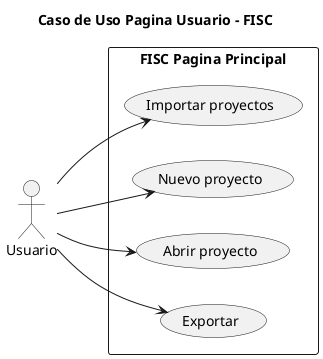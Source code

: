 @startuml

title Caso de Uso Pagina Usuario - FISC

left to right direction

actor Usuario as user

rectangle "FISC Pagina Principal" {
  usecase "Importar proyectos" as importar
  usecase "Nuevo proyecto" as newproyect
  usecase "Abrir proyecto" as openproyect
  usecase "Exportar" as exportarproyect

}

  user --> importar : ""
  user --> newproyect : ""
  user --> openproyect : ""
  user --> exportarproyect : ""

@enduml